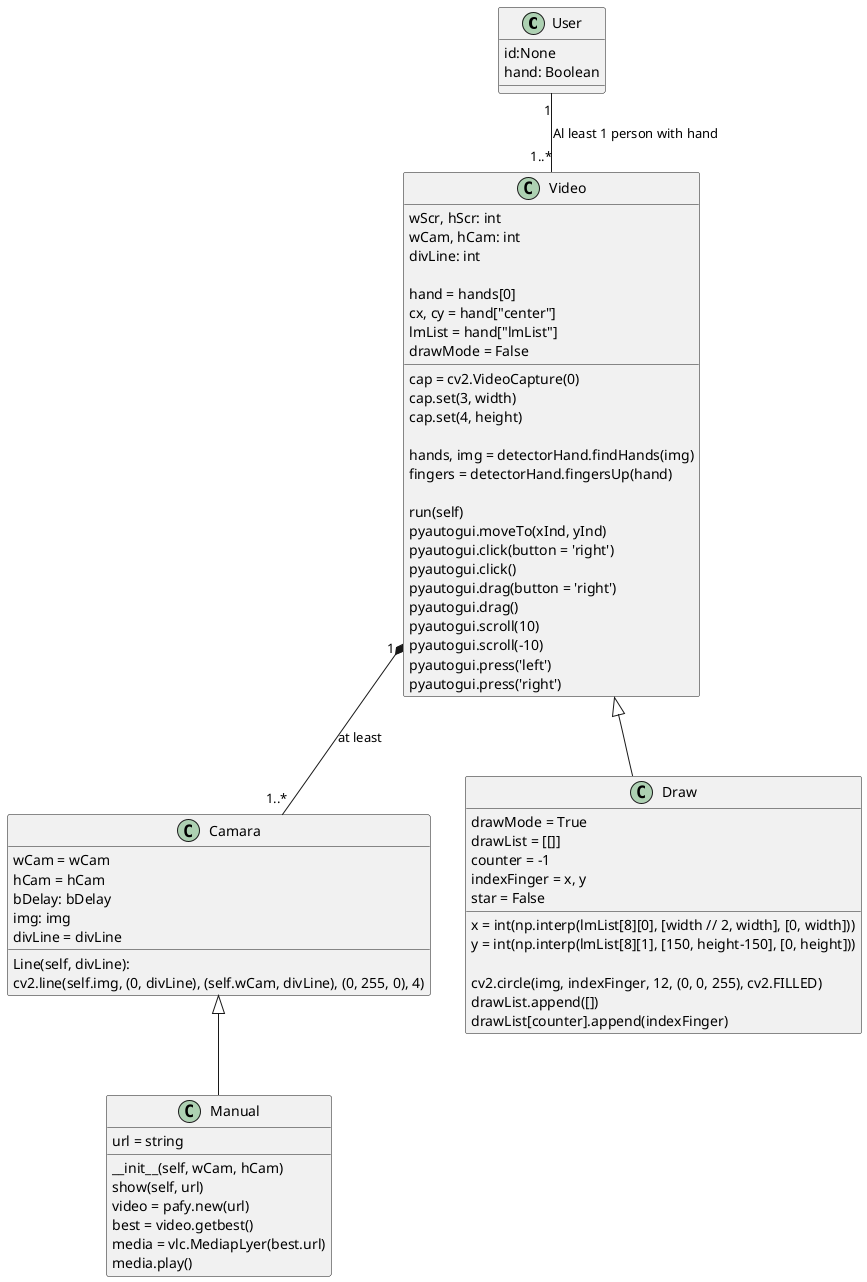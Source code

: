 @startuml
  Class User{
    id:None
    hand: Boolean
  }
  
  Class Camara{
    wCam = wCam
    hCam = hCam
    bDelay: bDelay
    img: img
    divLine = divLine

    Line(self, divLine):
    cv2.line(self.img, (0, divLine), (self.wCam, divLine), (0, 255, 0), 4)

  }


  Class Video{
    wScr, hScr: int
    wCam, hCam: int
    divLine: int

    hand = hands[0]
    cx, cy = hand["center"]
    lmList = hand["lmList"]
    drawMode = False

    cap = cv2.VideoCapture(0)
    cap.set(3, width)
    cap.set(4, height)

    hands, img = detectorHand.findHands(img)
    fingers = detectorHand.fingersUp(hand)

    run(self)
    pyautogui.moveTo(xInd, yInd)
    pyautogui.click(button = 'right')
    pyautogui.click()
    pyautogui.drag(button = 'right')
    pyautogui.drag()
    pyautogui.scroll(10)
    pyautogui.scroll(-10)
    pyautogui.press('left')
    pyautogui.press('right')
  }

  Class Manual{
    url = string

    __init__(self, wCam, hCam)
    show(self, url)
    video = pafy.new(url)
    best = video.getbest()
    media = vlc.MediapLyer(best.url)
    media.play()
   }
   
   
    Class Draw{
      drawMode = True
      drawList = [[]]
      counter = -1
      indexFinger = x, y
      star = False

      x = int(np.interp(lmList[8][0], [width // 2, width], [0, width]))
      y = int(np.interp(lmList[8][1], [150, height-150], [0, height]))

      cv2.circle(img, indexFinger, 12, (0, 0, 255), cv2.FILLED)
      drawList.append([])
      drawList[counter].append(indexFinger)
  }


  User"1" -- "1..*"Video: Al least 1 person with hand
  Video"1" *-- "1..*"Camara: at least
  Camara <|-- Manual 
  Video <|-- Draw 
@enduml
